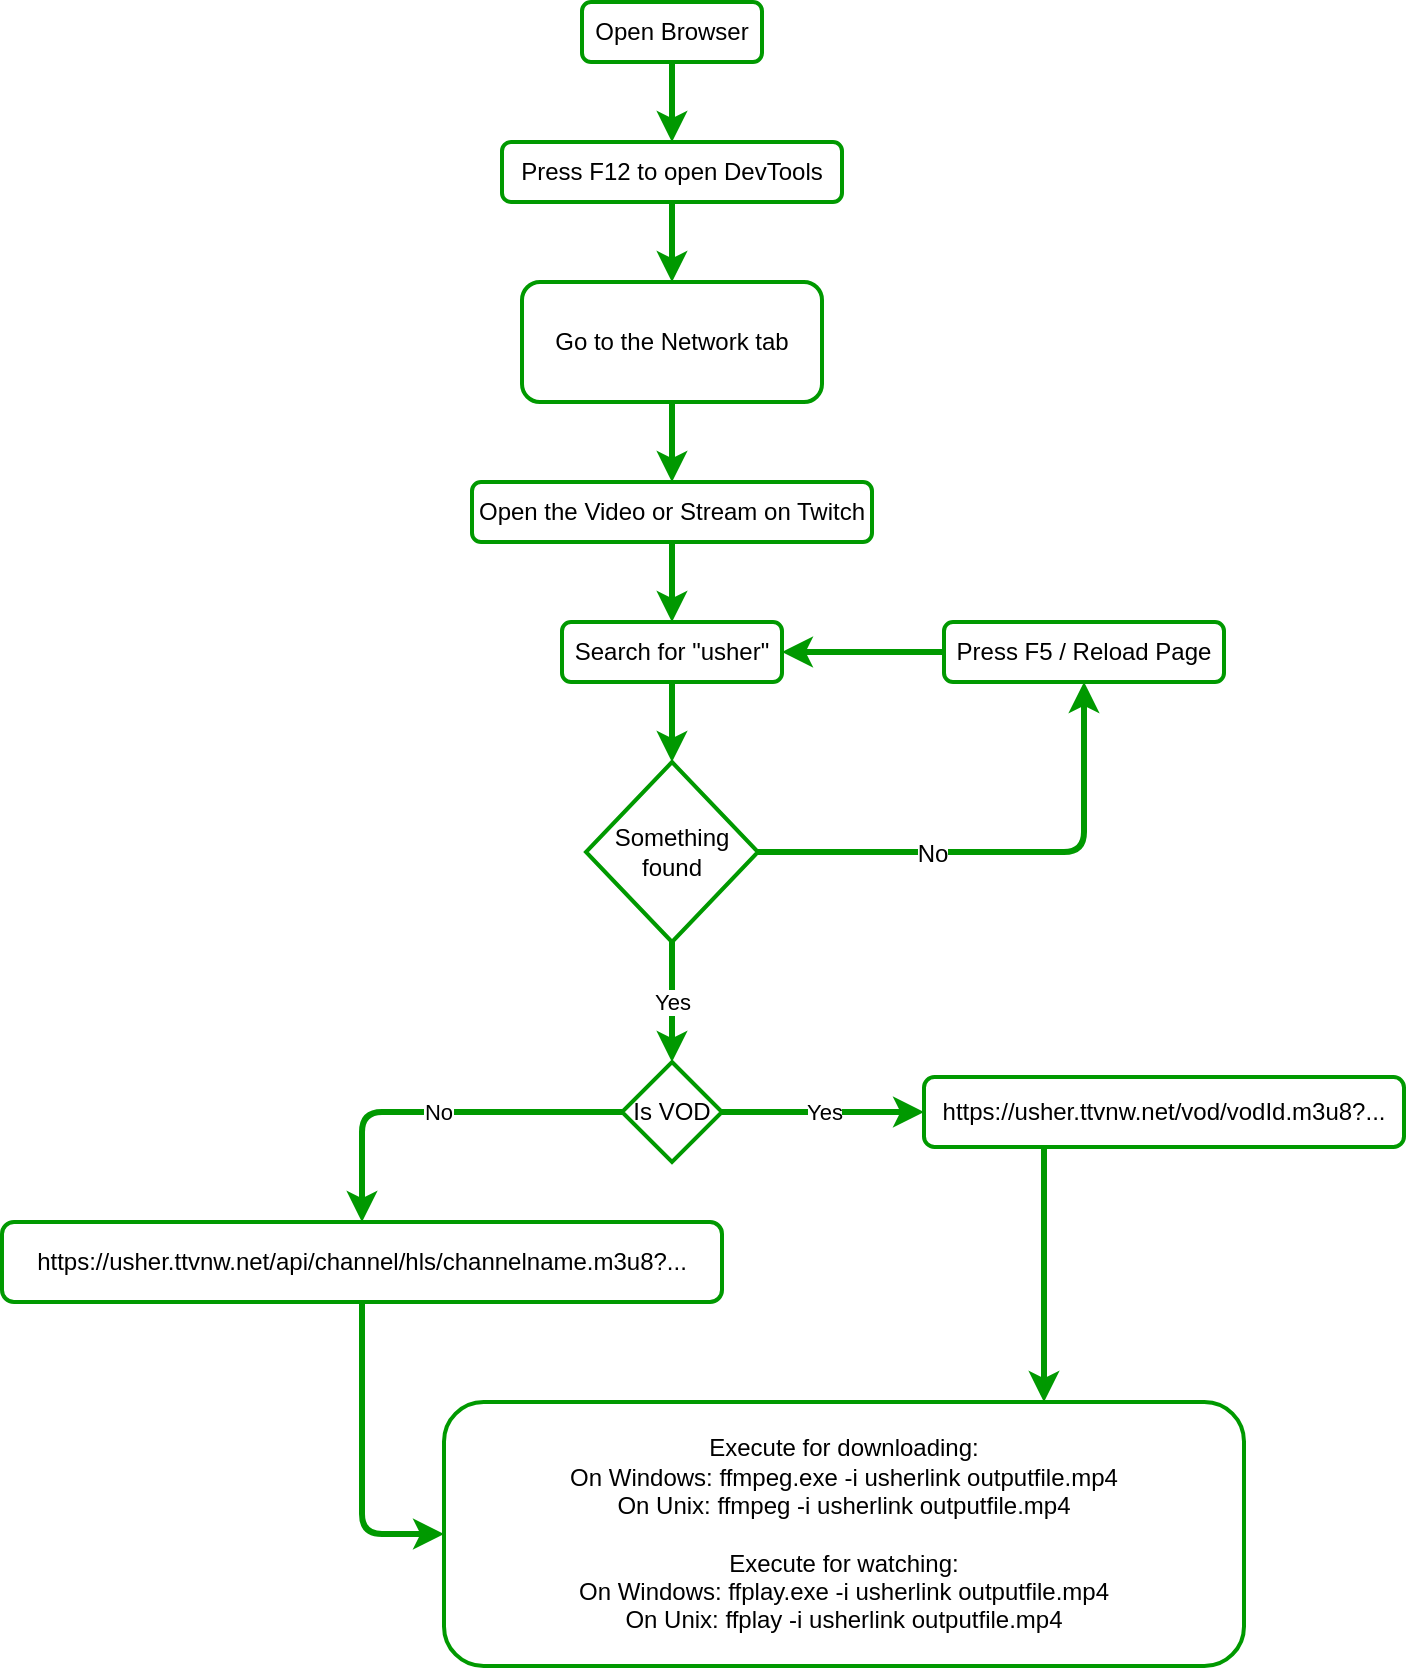<mxfile version="14.4.8" type="device"><diagram id="PYlgtFow7S5083vqTwKd" name="Seite-1"><mxGraphModel dx="1350" dy="738" grid="1" gridSize="10" guides="1" tooltips="1" connect="1" arrows="1" fold="1" page="1" pageScale="1" pageWidth="827" pageHeight="1169" background="none" math="0" shadow="0"><root><mxCell id="0"/><mxCell id="1" parent="0"/><mxCell id="pAQ39AIizvAedNNFFDOZ-1" value="Open Browser" style="rounded=1;whiteSpace=wrap;html=1;strokeColor=#009900;strokeWidth=2;" parent="1" vertex="1"><mxGeometry x="369" y="30" width="90" height="30" as="geometry"/></mxCell><mxCell id="pAQ39AIizvAedNNFFDOZ-2" value="" style="endArrow=classic;html=1;exitX=0.5;exitY=1;exitDx=0;exitDy=0;strokeWidth=3;strokeColor=#009900;" parent="1" source="pAQ39AIizvAedNNFFDOZ-1" edge="1" target="pAQ39AIizvAedNNFFDOZ-3"><mxGeometry width="50" height="50" relative="1" as="geometry"><mxPoint x="110" y="150" as="sourcePoint"/><mxPoint x="105" y="80" as="targetPoint"/></mxGeometry></mxCell><mxCell id="pAQ39AIizvAedNNFFDOZ-3" value="Press F12 to open DevTools" style="rounded=1;whiteSpace=wrap;html=1;strokeColor=#009900;strokeWidth=2;" parent="1" vertex="1"><mxGeometry x="329" y="100" width="170" height="30" as="geometry"/></mxCell><mxCell id="pAQ39AIizvAedNNFFDOZ-4" value="Open the Video or Stream on Twitch" style="rounded=1;whiteSpace=wrap;html=1;strokeColor=#009900;strokeWidth=2;" parent="1" vertex="1"><mxGeometry x="314" y="270" width="200" height="30" as="geometry"/></mxCell><mxCell id="pAQ39AIizvAedNNFFDOZ-5" value="Go to the Network tab" style="rounded=1;whiteSpace=wrap;html=1;strokeColor=#009900;strokeWidth=2;" parent="1" vertex="1"><mxGeometry x="339" y="170" width="150" height="60" as="geometry"/></mxCell><mxCell id="pAQ39AIizvAedNNFFDOZ-6" value="" style="endArrow=classic;html=1;exitX=0.5;exitY=1;exitDx=0;exitDy=0;entryX=0.5;entryY=0;entryDx=0;entryDy=0;strokeWidth=3;strokeColor=#009900;" parent="1" source="pAQ39AIizvAedNNFFDOZ-3" target="pAQ39AIizvAedNNFFDOZ-5" edge="1"><mxGeometry width="50" height="50" relative="1" as="geometry"><mxPoint x="450" y="210" as="sourcePoint"/><mxPoint x="500" y="160" as="targetPoint"/></mxGeometry></mxCell><mxCell id="pAQ39AIizvAedNNFFDOZ-7" value="" style="endArrow=classic;html=1;exitX=0.5;exitY=1;exitDx=0;exitDy=0;strokeWidth=3;strokeColor=#009900;" parent="1" source="pAQ39AIizvAedNNFFDOZ-5" target="pAQ39AIizvAedNNFFDOZ-4" edge="1"><mxGeometry width="50" height="50" relative="1" as="geometry"><mxPoint x="430" y="230" as="sourcePoint"/><mxPoint x="480" y="180" as="targetPoint"/></mxGeometry></mxCell><mxCell id="pAQ39AIizvAedNNFFDOZ-8" value="Search for &quot;usher&quot;" style="rounded=1;whiteSpace=wrap;html=1;strokeColor=#009900;strokeWidth=2;" parent="1" vertex="1"><mxGeometry x="359" y="340" width="110" height="30" as="geometry"/></mxCell><mxCell id="pAQ39AIizvAedNNFFDOZ-9" value="" style="endArrow=classic;html=1;exitX=0.5;exitY=1;exitDx=0;exitDy=0;entryX=0.5;entryY=0;entryDx=0;entryDy=0;strokeWidth=3;strokeColor=#009900;" parent="1" source="pAQ39AIizvAedNNFFDOZ-4" target="pAQ39AIizvAedNNFFDOZ-8" edge="1"><mxGeometry width="50" height="50" relative="1" as="geometry"><mxPoint x="460" y="340" as="sourcePoint"/><mxPoint x="510" y="290" as="targetPoint"/></mxGeometry></mxCell><mxCell id="pAQ39AIizvAedNNFFDOZ-10" value="Something&lt;br&gt;found" style="rhombus;whiteSpace=wrap;html=1;strokeColor=#009900;strokeWidth=2;" parent="1" vertex="1"><mxGeometry x="371" y="410" width="86" height="90" as="geometry"/></mxCell><mxCell id="pAQ39AIizvAedNNFFDOZ-11" value="" style="endArrow=classic;html=1;exitX=0.5;exitY=1;exitDx=0;exitDy=0;entryX=0.5;entryY=0;entryDx=0;entryDy=0;strokeWidth=3;strokeColor=#009900;" parent="1" source="pAQ39AIizvAedNNFFDOZ-8" target="pAQ39AIizvAedNNFFDOZ-10" edge="1"><mxGeometry width="50" height="50" relative="1" as="geometry"><mxPoint x="20" y="640" as="sourcePoint"/><mxPoint x="70" y="590" as="targetPoint"/></mxGeometry></mxCell><mxCell id="pAQ39AIizvAedNNFFDOZ-12" value="Yes" style="endArrow=classic;html=1;exitX=0.5;exitY=1;exitDx=0;exitDy=0;entryX=0.5;entryY=0;entryDx=0;entryDy=0;strokeWidth=3;strokeColor=#009900;" parent="1" source="pAQ39AIizvAedNNFFDOZ-10" target="pAQ39AIizvAedNNFFDOZ-14" edge="1"><mxGeometry width="50" height="50" relative="1" as="geometry"><mxPoint x="80" y="640" as="sourcePoint"/><mxPoint x="110" y="638" as="targetPoint"/></mxGeometry></mxCell><mxCell id="pAQ39AIizvAedNNFFDOZ-14" value="Is VOD" style="rhombus;whiteSpace=wrap;html=1;strokeColor=#009900;strokeWidth=2;" parent="1" vertex="1"><mxGeometry x="389" y="560" width="50" height="50" as="geometry"/></mxCell><mxCell id="pAQ39AIizvAedNNFFDOZ-15" value="Press F5 / Reload Page" style="rounded=1;whiteSpace=wrap;html=1;strokeColor=#009900;strokeWidth=2;" parent="1" vertex="1"><mxGeometry x="550" y="340" width="140" height="30" as="geometry"/></mxCell><mxCell id="pAQ39AIizvAedNNFFDOZ-16" value="" style="endArrow=classic;html=1;exitX=1;exitY=0.5;exitDx=0;exitDy=0;entryX=0.5;entryY=1;entryDx=0;entryDy=0;strokeWidth=3;strokeColor=#009900;" parent="1" source="pAQ39AIizvAedNNFFDOZ-10" target="pAQ39AIizvAedNNFFDOZ-15" edge="1"><mxGeometry width="50" height="50" relative="1" as="geometry"><mxPoint x="380" y="600" as="sourcePoint"/><mxPoint x="430" y="550" as="targetPoint"/><Array as="points"><mxPoint x="620" y="455"/></Array></mxGeometry></mxCell><mxCell id="pAQ39AIizvAedNNFFDOZ-17" value="No" style="text;html=1;resizable=0;points=[];align=center;verticalAlign=middle;labelBackgroundColor=#ffffff;" parent="pAQ39AIizvAedNNFFDOZ-16" vertex="1" connectable="0"><mxGeometry x="-0.304" y="-1" relative="1" as="geometry"><mxPoint as="offset"/></mxGeometry></mxCell><mxCell id="pAQ39AIizvAedNNFFDOZ-18" value="" style="endArrow=classic;html=1;strokeWidth=3;strokeColor=#009900;" parent="1" source="pAQ39AIizvAedNNFFDOZ-15" target="pAQ39AIizvAedNNFFDOZ-8" edge="1"><mxGeometry width="50" height="50" relative="1" as="geometry"><mxPoint x="460" y="350" as="sourcePoint"/><mxPoint x="510" y="300" as="targetPoint"/></mxGeometry></mxCell><mxCell id="pAQ39AIizvAedNNFFDOZ-19" value="https://usher.ttvnw.net/api/channel/hls/channelname.m3u8?..." style="rounded=1;whiteSpace=wrap;html=1;strokeColor=#009900;strokeWidth=2;" parent="1" vertex="1"><mxGeometry x="79" y="640" width="360" height="40" as="geometry"/></mxCell><mxCell id="pAQ39AIizvAedNNFFDOZ-20" value="No" style="endArrow=classic;html=1;exitX=0;exitY=0.5;exitDx=0;exitDy=0;entryX=0.5;entryY=0;entryDx=0;entryDy=0;strokeWidth=3;strokeColor=#009900;" parent="1" source="pAQ39AIizvAedNNFFDOZ-14" target="pAQ39AIizvAedNNFFDOZ-19" edge="1"><mxGeometry width="50" height="50" relative="1" as="geometry"><mxPoint x="550" y="600" as="sourcePoint"/><mxPoint x="600" y="550" as="targetPoint"/><Array as="points"><mxPoint x="259" y="585"/></Array></mxGeometry></mxCell><mxCell id="pAQ39AIizvAedNNFFDOZ-21" value="https://usher.ttvnw.net/vod/vodId.m3u8?..." style="rounded=1;whiteSpace=wrap;html=1;strokeColor=#009900;strokeWidth=2;" parent="1" vertex="1"><mxGeometry x="540" y="567.5" width="240" height="35" as="geometry"/></mxCell><mxCell id="pAQ39AIizvAedNNFFDOZ-22" value="Yes" style="endArrow=classic;html=1;exitX=1;exitY=0.5;exitDx=0;exitDy=0;entryX=0;entryY=0.5;entryDx=0;entryDy=0;strokeWidth=3;strokeColor=#009900;" parent="1" source="pAQ39AIizvAedNNFFDOZ-14" target="pAQ39AIizvAedNNFFDOZ-21" edge="1"><mxGeometry width="50" height="50" relative="1" as="geometry"><mxPoint x="190" y="650" as="sourcePoint"/><mxPoint x="240" y="600" as="targetPoint"/></mxGeometry></mxCell><mxCell id="pAQ39AIizvAedNNFFDOZ-23" value="Execute for downloading:&lt;br&gt;On Windows: ffmpeg.exe -i usherlink outputfile.mp4&lt;br&gt;On Unix: ffmpeg -i usherlink outputfile.mp4&lt;br&gt;&lt;br&gt;Execute for watching:&lt;br&gt;On Windows: ffplay.exe -i usherlink outputfile.mp4&lt;br&gt;On Unix: ffplay -i usherlink outputfile.mp4" style="rounded=1;whiteSpace=wrap;html=1;strokeColor=#009900;strokeWidth=2;" parent="1" vertex="1"><mxGeometry x="300" y="730" width="400" height="132" as="geometry"/></mxCell><mxCell id="pAQ39AIizvAedNNFFDOZ-24" value="" style="endArrow=classic;html=1;strokeWidth=3;strokeColor=#009900;exitX=0.5;exitY=1;exitDx=0;exitDy=0;" parent="1" source="pAQ39AIizvAedNNFFDOZ-19" target="pAQ39AIizvAedNNFFDOZ-23" edge="1"><mxGeometry width="50" height="50" relative="1" as="geometry"><mxPoint x="110" y="840" as="sourcePoint"/><mxPoint x="160" y="790" as="targetPoint"/><Array as="points"><mxPoint x="259" y="796"/></Array></mxGeometry></mxCell><mxCell id="pAQ39AIizvAedNNFFDOZ-25" value="" style="endArrow=classic;html=1;strokeWidth=3;strokeColor=#009900;entryX=0.75;entryY=0;entryDx=0;entryDy=0;exitX=0.25;exitY=1;exitDx=0;exitDy=0;" parent="1" source="pAQ39AIizvAedNNFFDOZ-21" target="pAQ39AIizvAedNNFFDOZ-23" edge="1"><mxGeometry width="50" height="50" relative="1" as="geometry"><mxPoint x="600" y="540" as="sourcePoint"/><mxPoint x="576" y="729" as="targetPoint"/></mxGeometry></mxCell></root></mxGraphModel></diagram></mxfile>